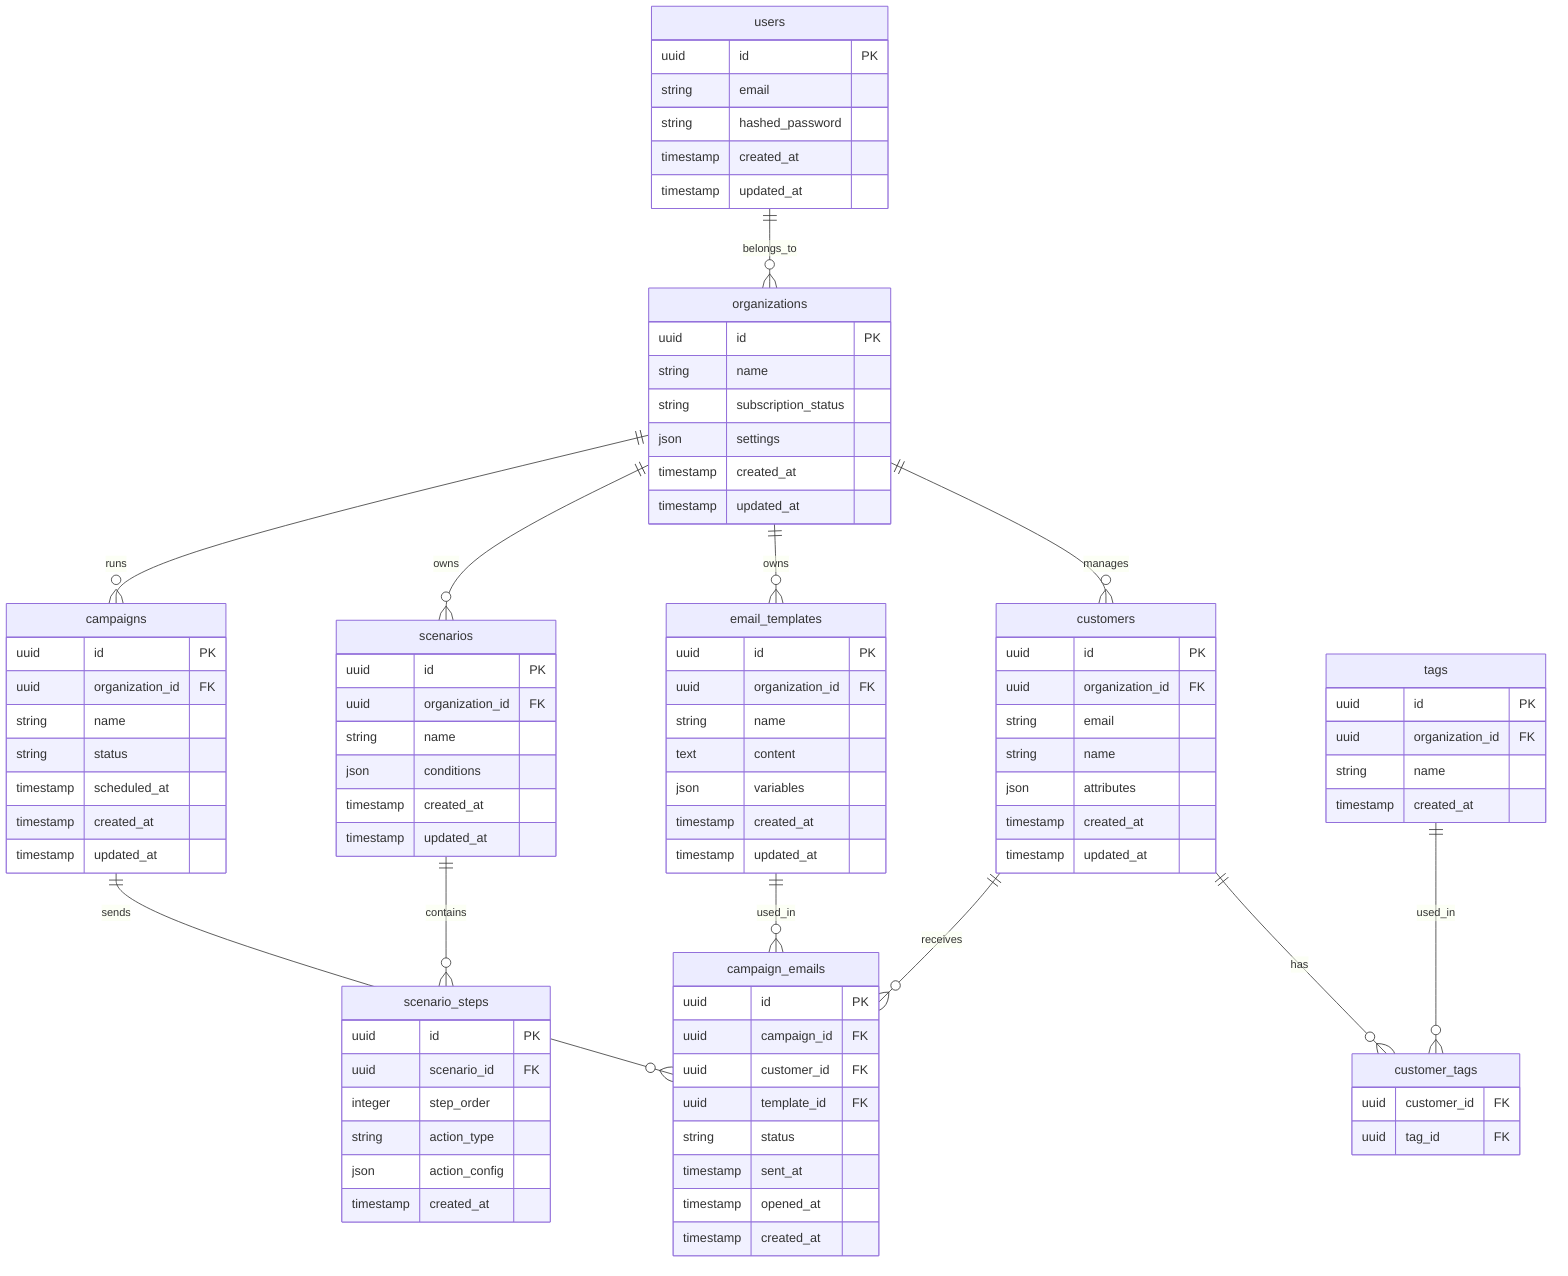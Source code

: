 erDiagram
    users ||--o{ organizations : "belongs_to"
    organizations ||--o{ customers : "manages"
    organizations ||--o{ email_templates : "owns"
    organizations ||--o{ scenarios : "owns"
    scenarios ||--o{ scenario_steps : "contains"
    organizations ||--o{ campaigns : "runs"
    customers ||--o{ customer_tags : "has"
    tags ||--o{ customer_tags : "used_in"
    campaigns ||--o{ campaign_emails : "sends"
    customers ||--o{ campaign_emails : "receives"
    email_templates ||--o{ campaign_emails : "used_in"

    users {
        uuid id PK
        string email
        string hashed_password
        timestamp created_at
        timestamp updated_at
    }

    organizations {
        uuid id PK
        string name
        string subscription_status
        json settings
        timestamp created_at
        timestamp updated_at
    }

    customers {
        uuid id PK
        uuid organization_id FK
        string email
        string name
        json attributes
        timestamp created_at
        timestamp updated_at
    }

    tags {
        uuid id PK
        uuid organization_id FK
        string name
        timestamp created_at
    }

    customer_tags {
        uuid customer_id FK
        uuid tag_id FK
    }

    email_templates {
        uuid id PK
        uuid organization_id FK
        string name
        text content
        json variables
        timestamp created_at
        timestamp updated_at
    }

    scenarios {
        uuid id PK
        uuid organization_id FK
        string name
        json conditions
        timestamp created_at
        timestamp updated_at
    }

    scenario_steps {
        uuid id PK
        uuid scenario_id FK
        integer step_order
        string action_type
        json action_config
        timestamp created_at
    }

    campaigns {
        uuid id PK
        uuid organization_id FK
        string name
        string status
        timestamp scheduled_at
        timestamp created_at
        timestamp updated_at
    }

    campaign_emails {
        uuid id PK
        uuid campaign_id FK
        uuid customer_id FK
        uuid template_id FK
        string status
        timestamp sent_at
        timestamp opened_at
        timestamp created_at
    }